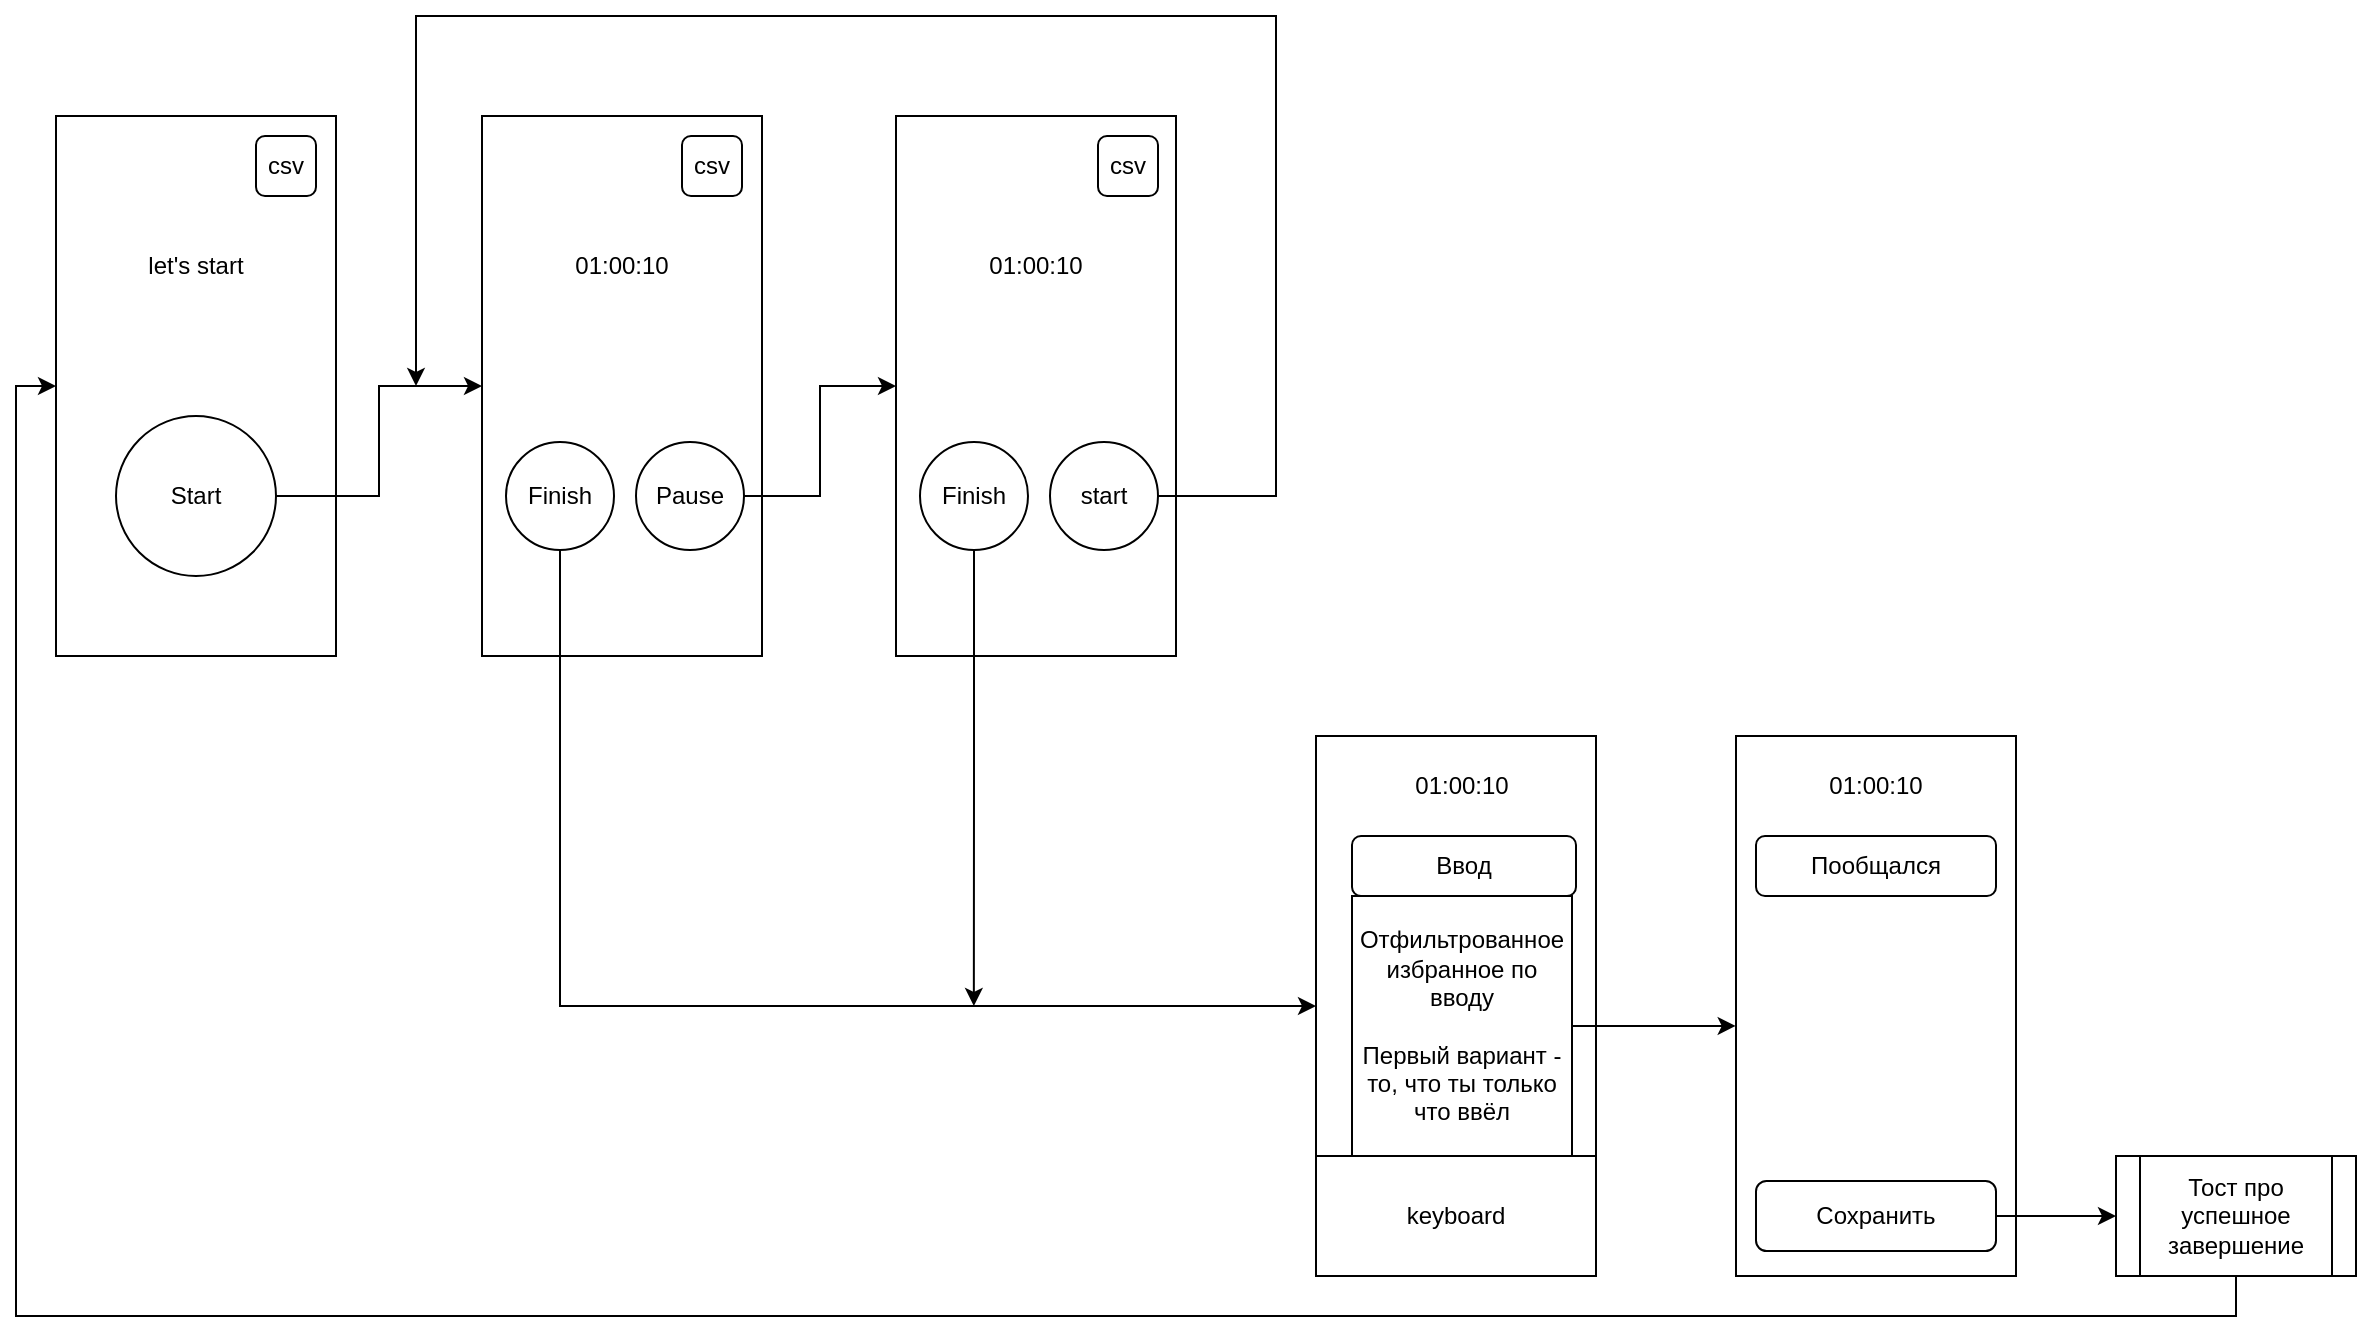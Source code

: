 <mxfile version="26.2.14">
  <diagram name="Страница — 1" id="y-AcWD9tajww8vdDUaqI">
    <mxGraphModel dx="1358" dy="785" grid="1" gridSize="10" guides="1" tooltips="1" connect="1" arrows="1" fold="1" page="1" pageScale="1" pageWidth="827" pageHeight="1169" math="0" shadow="0">
      <root>
        <mxCell id="0" />
        <mxCell id="1" parent="0" />
        <mxCell id="drB2hPrYOKX4yrLXvcuT-1" value="" style="rounded=0;whiteSpace=wrap;html=1;" vertex="1" parent="1">
          <mxGeometry x="130" y="80" width="140" height="270" as="geometry" />
        </mxCell>
        <mxCell id="drB2hPrYOKX4yrLXvcuT-17" style="edgeStyle=orthogonalEdgeStyle;rounded=0;orthogonalLoop=1;jettySize=auto;html=1;exitX=1;exitY=0.5;exitDx=0;exitDy=0;entryX=0;entryY=0.5;entryDx=0;entryDy=0;" edge="1" parent="1" source="drB2hPrYOKX4yrLXvcuT-2" target="drB2hPrYOKX4yrLXvcuT-3">
          <mxGeometry relative="1" as="geometry" />
        </mxCell>
        <mxCell id="drB2hPrYOKX4yrLXvcuT-2" value="Start" style="ellipse;whiteSpace=wrap;html=1;aspect=fixed;" vertex="1" parent="1">
          <mxGeometry x="160" y="230" width="80" height="80" as="geometry" />
        </mxCell>
        <mxCell id="drB2hPrYOKX4yrLXvcuT-3" value="" style="rounded=0;whiteSpace=wrap;html=1;" vertex="1" parent="1">
          <mxGeometry x="343" y="80" width="140" height="270" as="geometry" />
        </mxCell>
        <mxCell id="drB2hPrYOKX4yrLXvcuT-16" style="edgeStyle=orthogonalEdgeStyle;rounded=0;orthogonalLoop=1;jettySize=auto;html=1;exitX=1;exitY=0.5;exitDx=0;exitDy=0;entryX=0;entryY=0.5;entryDx=0;entryDy=0;" edge="1" parent="1" source="drB2hPrYOKX4yrLXvcuT-4" target="drB2hPrYOKX4yrLXvcuT-8">
          <mxGeometry relative="1" as="geometry" />
        </mxCell>
        <mxCell id="drB2hPrYOKX4yrLXvcuT-4" value="Pause" style="ellipse;whiteSpace=wrap;html=1;aspect=fixed;" vertex="1" parent="1">
          <mxGeometry x="420" y="243" width="54" height="54" as="geometry" />
        </mxCell>
        <mxCell id="drB2hPrYOKX4yrLXvcuT-45" style="edgeStyle=orthogonalEdgeStyle;rounded=0;orthogonalLoop=1;jettySize=auto;html=1;exitX=0.5;exitY=1;exitDx=0;exitDy=0;entryX=0;entryY=0.5;entryDx=0;entryDy=0;" edge="1" parent="1" source="drB2hPrYOKX4yrLXvcuT-5" target="drB2hPrYOKX4yrLXvcuT-12">
          <mxGeometry relative="1" as="geometry" />
        </mxCell>
        <mxCell id="drB2hPrYOKX4yrLXvcuT-5" value="Finish" style="ellipse;whiteSpace=wrap;html=1;aspect=fixed;" vertex="1" parent="1">
          <mxGeometry x="355" y="243" width="54" height="54" as="geometry" />
        </mxCell>
        <mxCell id="drB2hPrYOKX4yrLXvcuT-7" value="01:00:10" style="text;html=1;align=center;verticalAlign=middle;whiteSpace=wrap;rounded=0;" vertex="1" parent="1">
          <mxGeometry x="383" y="140" width="60" height="30" as="geometry" />
        </mxCell>
        <mxCell id="drB2hPrYOKX4yrLXvcuT-8" value="" style="rounded=0;whiteSpace=wrap;html=1;" vertex="1" parent="1">
          <mxGeometry x="550" y="80" width="140" height="270" as="geometry" />
        </mxCell>
        <mxCell id="drB2hPrYOKX4yrLXvcuT-43" style="edgeStyle=orthogonalEdgeStyle;rounded=0;orthogonalLoop=1;jettySize=auto;html=1;exitX=1;exitY=0.5;exitDx=0;exitDy=0;" edge="1" parent="1" source="drB2hPrYOKX4yrLXvcuT-9">
          <mxGeometry relative="1" as="geometry">
            <mxPoint x="310" y="215" as="targetPoint" />
            <Array as="points">
              <mxPoint x="740" y="270" />
              <mxPoint x="740" y="30" />
              <mxPoint x="310" y="30" />
              <mxPoint x="310" y="190" />
            </Array>
          </mxGeometry>
        </mxCell>
        <mxCell id="drB2hPrYOKX4yrLXvcuT-9" value="start" style="ellipse;whiteSpace=wrap;html=1;aspect=fixed;" vertex="1" parent="1">
          <mxGeometry x="627" y="243" width="54" height="54" as="geometry" />
        </mxCell>
        <mxCell id="drB2hPrYOKX4yrLXvcuT-46" style="edgeStyle=orthogonalEdgeStyle;rounded=0;orthogonalLoop=1;jettySize=auto;html=1;exitX=0.5;exitY=1;exitDx=0;exitDy=0;" edge="1" parent="1" source="drB2hPrYOKX4yrLXvcuT-10">
          <mxGeometry relative="1" as="geometry">
            <mxPoint x="588.923" y="525" as="targetPoint" />
          </mxGeometry>
        </mxCell>
        <mxCell id="drB2hPrYOKX4yrLXvcuT-10" value="Finish" style="ellipse;whiteSpace=wrap;html=1;aspect=fixed;" vertex="1" parent="1">
          <mxGeometry x="562" y="243" width="54" height="54" as="geometry" />
        </mxCell>
        <mxCell id="drB2hPrYOKX4yrLXvcuT-11" value="01:00:10" style="text;html=1;align=center;verticalAlign=middle;whiteSpace=wrap;rounded=0;" vertex="1" parent="1">
          <mxGeometry x="590" y="140" width="60" height="30" as="geometry" />
        </mxCell>
        <mxCell id="drB2hPrYOKX4yrLXvcuT-12" value="" style="rounded=0;whiteSpace=wrap;html=1;" vertex="1" parent="1">
          <mxGeometry x="760" y="390" width="140" height="270" as="geometry" />
        </mxCell>
        <mxCell id="drB2hPrYOKX4yrLXvcuT-24" value="Ввод" style="rounded=1;whiteSpace=wrap;html=1;" vertex="1" parent="1">
          <mxGeometry x="778" y="440" width="112" height="30" as="geometry" />
        </mxCell>
        <mxCell id="drB2hPrYOKX4yrLXvcuT-35" value="" style="rounded=0;whiteSpace=wrap;html=1;" vertex="1" parent="1">
          <mxGeometry x="970" y="390" width="140" height="270" as="geometry" />
        </mxCell>
        <mxCell id="drB2hPrYOKX4yrLXvcuT-36" value="01:00:10" style="text;html=1;align=center;verticalAlign=middle;whiteSpace=wrap;rounded=0;" vertex="1" parent="1">
          <mxGeometry x="1010" y="400" width="60" height="30" as="geometry" />
        </mxCell>
        <mxCell id="drB2hPrYOKX4yrLXvcuT-62" style="edgeStyle=orthogonalEdgeStyle;rounded=0;orthogonalLoop=1;jettySize=auto;html=1;exitX=1;exitY=0.5;exitDx=0;exitDy=0;entryX=0;entryY=0.5;entryDx=0;entryDy=0;" edge="1" parent="1" source="drB2hPrYOKX4yrLXvcuT-40" target="drB2hPrYOKX4yrLXvcuT-61">
          <mxGeometry relative="1" as="geometry" />
        </mxCell>
        <mxCell id="drB2hPrYOKX4yrLXvcuT-40" value="Сохранить" style="rounded=1;whiteSpace=wrap;html=1;" vertex="1" parent="1">
          <mxGeometry x="980" y="612.5" width="120" height="35" as="geometry" />
        </mxCell>
        <mxCell id="drB2hPrYOKX4yrLXvcuT-42" value="let&#39;s start" style="text;html=1;align=center;verticalAlign=middle;whiteSpace=wrap;rounded=0;" vertex="1" parent="1">
          <mxGeometry x="170" y="140" width="60" height="30" as="geometry" />
        </mxCell>
        <mxCell id="drB2hPrYOKX4yrLXvcuT-48" value="csv" style="rounded=1;whiteSpace=wrap;html=1;" vertex="1" parent="1">
          <mxGeometry x="230" y="90" width="30" height="30" as="geometry" />
        </mxCell>
        <mxCell id="drB2hPrYOKX4yrLXvcuT-49" value="csv" style="rounded=1;whiteSpace=wrap;html=1;" vertex="1" parent="1">
          <mxGeometry x="443" y="90" width="30" height="30" as="geometry" />
        </mxCell>
        <mxCell id="drB2hPrYOKX4yrLXvcuT-50" value="csv" style="rounded=1;whiteSpace=wrap;html=1;" vertex="1" parent="1">
          <mxGeometry x="651" y="90" width="30" height="30" as="geometry" />
        </mxCell>
        <mxCell id="drB2hPrYOKX4yrLXvcuT-57" style="edgeStyle=orthogonalEdgeStyle;rounded=0;orthogonalLoop=1;jettySize=auto;html=1;exitX=1;exitY=0.5;exitDx=0;exitDy=0;entryX=-0.001;entryY=0.537;entryDx=0;entryDy=0;entryPerimeter=0;" edge="1" parent="1" source="drB2hPrYOKX4yrLXvcuT-55" target="drB2hPrYOKX4yrLXvcuT-35">
          <mxGeometry relative="1" as="geometry">
            <Array as="points" />
          </mxGeometry>
        </mxCell>
        <mxCell id="drB2hPrYOKX4yrLXvcuT-55" value="Отфильтрованное избранное по вводу&lt;div&gt;&lt;br&gt;&lt;div&gt;Первый вариант - то, что ты только что ввёл&lt;/div&gt;&lt;/div&gt;" style="rounded=0;whiteSpace=wrap;html=1;" vertex="1" parent="1">
          <mxGeometry x="778" y="470" width="110" height="130" as="geometry" />
        </mxCell>
        <mxCell id="drB2hPrYOKX4yrLXvcuT-56" value="keyboard" style="rounded=0;whiteSpace=wrap;html=1;" vertex="1" parent="1">
          <mxGeometry x="760" y="600" width="140" height="60" as="geometry" />
        </mxCell>
        <mxCell id="drB2hPrYOKX4yrLXvcuT-58" value="Пообщался" style="rounded=1;whiteSpace=wrap;html=1;" vertex="1" parent="1">
          <mxGeometry x="980" y="440" width="120" height="30" as="geometry" />
        </mxCell>
        <mxCell id="drB2hPrYOKX4yrLXvcuT-60" value="01:00:10" style="text;html=1;align=center;verticalAlign=middle;whiteSpace=wrap;rounded=0;" vertex="1" parent="1">
          <mxGeometry x="803" y="400" width="60" height="30" as="geometry" />
        </mxCell>
        <mxCell id="drB2hPrYOKX4yrLXvcuT-63" style="edgeStyle=orthogonalEdgeStyle;rounded=0;orthogonalLoop=1;jettySize=auto;html=1;exitX=0.5;exitY=1;exitDx=0;exitDy=0;entryX=0;entryY=0.5;entryDx=0;entryDy=0;" edge="1" parent="1" source="drB2hPrYOKX4yrLXvcuT-61" target="drB2hPrYOKX4yrLXvcuT-1">
          <mxGeometry relative="1" as="geometry" />
        </mxCell>
        <mxCell id="drB2hPrYOKX4yrLXvcuT-61" value="Тост про успешное завершение" style="shape=process;whiteSpace=wrap;html=1;backgroundOutline=1;" vertex="1" parent="1">
          <mxGeometry x="1160" y="600" width="120" height="60" as="geometry" />
        </mxCell>
      </root>
    </mxGraphModel>
  </diagram>
</mxfile>
